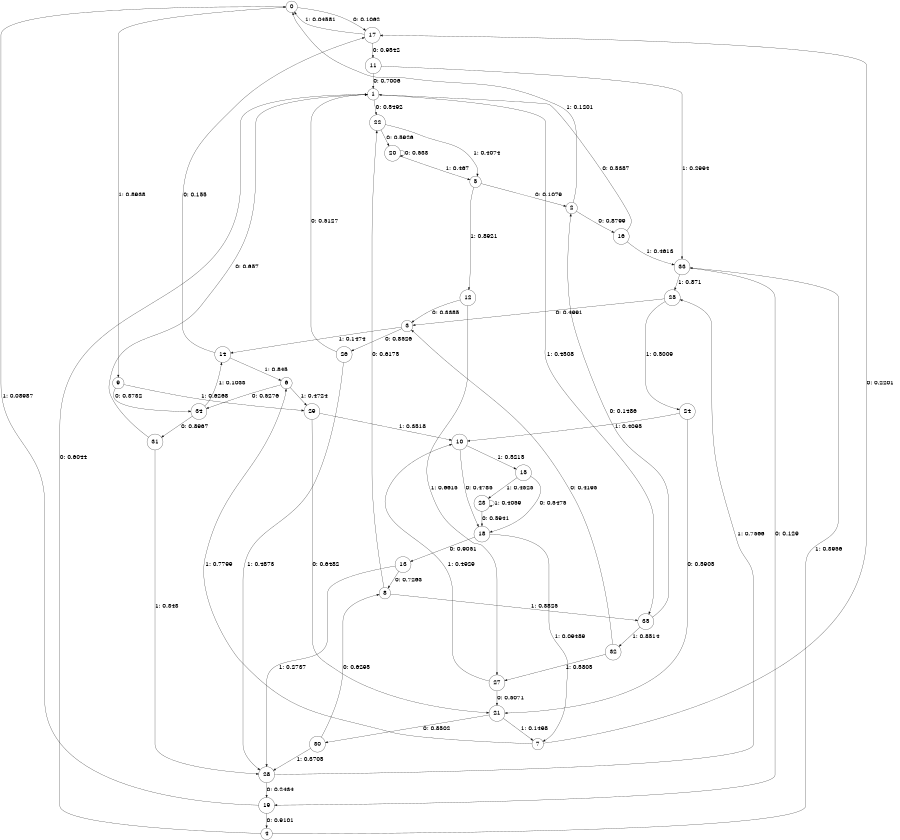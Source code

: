 digraph "ch40concat_phase3_L6" {
size = "6,8.5";
ratio = "fill";
node [shape = circle];
node [fontsize = 24];
edge [fontsize = 24];
0 -> 17 [label = "0: 0.1062   "];
0 -> 9 [label = "1: 0.8938   "];
1 -> 22 [label = "0: 0.5492   "];
1 -> 35 [label = "1: 0.4508   "];
2 -> 16 [label = "0: 0.8799   "];
2 -> 0 [label = "1: 0.1201   "];
3 -> 26 [label = "0: 0.8526   "];
3 -> 14 [label = "1: 0.1474   "];
4 -> 1 [label = "0: 0.6044   "];
4 -> 33 [label = "1: 0.3956   "];
5 -> 2 [label = "0: 0.1079   "];
5 -> 12 [label = "1: 0.8921   "];
6 -> 34 [label = "0: 0.5276   "];
6 -> 29 [label = "1: 0.4724   "];
7 -> 17 [label = "0: 0.2201   "];
7 -> 6 [label = "1: 0.7799   "];
8 -> 22 [label = "0: 0.6175   "];
8 -> 35 [label = "1: 0.3825   "];
9 -> 34 [label = "0: 0.3732   "];
9 -> 29 [label = "1: 0.6268   "];
10 -> 18 [label = "0: 0.4785   "];
10 -> 15 [label = "1: 0.5215   "];
11 -> 1 [label = "0: 0.7006   "];
11 -> 33 [label = "1: 0.2994   "];
12 -> 3 [label = "0: 0.3385   "];
12 -> 27 [label = "1: 0.6615   "];
13 -> 8 [label = "0: 0.7263   "];
13 -> 28 [label = "1: 0.2737   "];
14 -> 17 [label = "0: 0.155    "];
14 -> 6 [label = "1: 0.845    "];
15 -> 18 [label = "0: 0.5475   "];
15 -> 23 [label = "1: 0.4525   "];
16 -> 1 [label = "0: 0.5387   "];
16 -> 33 [label = "1: 0.4613   "];
17 -> 11 [label = "0: 0.9542   "];
17 -> 0 [label = "1: 0.04581  "];
18 -> 13 [label = "0: 0.9051   "];
18 -> 7 [label = "1: 0.09489  "];
19 -> 4 [label = "0: 0.9101   "];
19 -> 0 [label = "1: 0.08987  "];
20 -> 20 [label = "0: 0.533    "];
20 -> 5 [label = "1: 0.467    "];
21 -> 30 [label = "0: 0.8502   "];
21 -> 7 [label = "1: 0.1498   "];
22 -> 20 [label = "0: 0.5926   "];
22 -> 5 [label = "1: 0.4074   "];
23 -> 18 [label = "0: 0.5941   "];
23 -> 23 [label = "1: 0.4059   "];
24 -> 21 [label = "0: 0.5905   "];
24 -> 10 [label = "1: 0.4095   "];
25 -> 3 [label = "0: 0.4991   "];
25 -> 24 [label = "1: 0.5009   "];
26 -> 1 [label = "0: 0.5127   "];
26 -> 28 [label = "1: 0.4873   "];
27 -> 21 [label = "0: 0.5071   "];
27 -> 10 [label = "1: 0.4929   "];
28 -> 19 [label = "0: 0.2434   "];
28 -> 25 [label = "1: 0.7566   "];
29 -> 21 [label = "0: 0.6482   "];
29 -> 10 [label = "1: 0.3518   "];
30 -> 8 [label = "0: 0.6295   "];
30 -> 28 [label = "1: 0.3705   "];
31 -> 1 [label = "0: 0.657    "];
31 -> 28 [label = "1: 0.343    "];
32 -> 3 [label = "0: 0.4195   "];
32 -> 27 [label = "1: 0.5805   "];
33 -> 19 [label = "0: 0.129    "];
33 -> 25 [label = "1: 0.871    "];
34 -> 31 [label = "0: 0.8967   "];
34 -> 14 [label = "1: 0.1033   "];
35 -> 2 [label = "0: 0.1486   "];
35 -> 32 [label = "1: 0.8514   "];
}